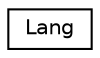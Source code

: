 digraph "Graphical Class Hierarchy"
{
 // LATEX_PDF_SIZE
  edge [fontname="Helvetica",fontsize="10",labelfontname="Helvetica",labelfontsize="10"];
  node [fontname="Helvetica",fontsize="10",shape=record];
  rankdir="LR";
  Node0 [label="Lang",height=0.2,width=0.4,color="black", fillcolor="white", style="filled",URL="$structLang.html",tooltip=" "];
}
